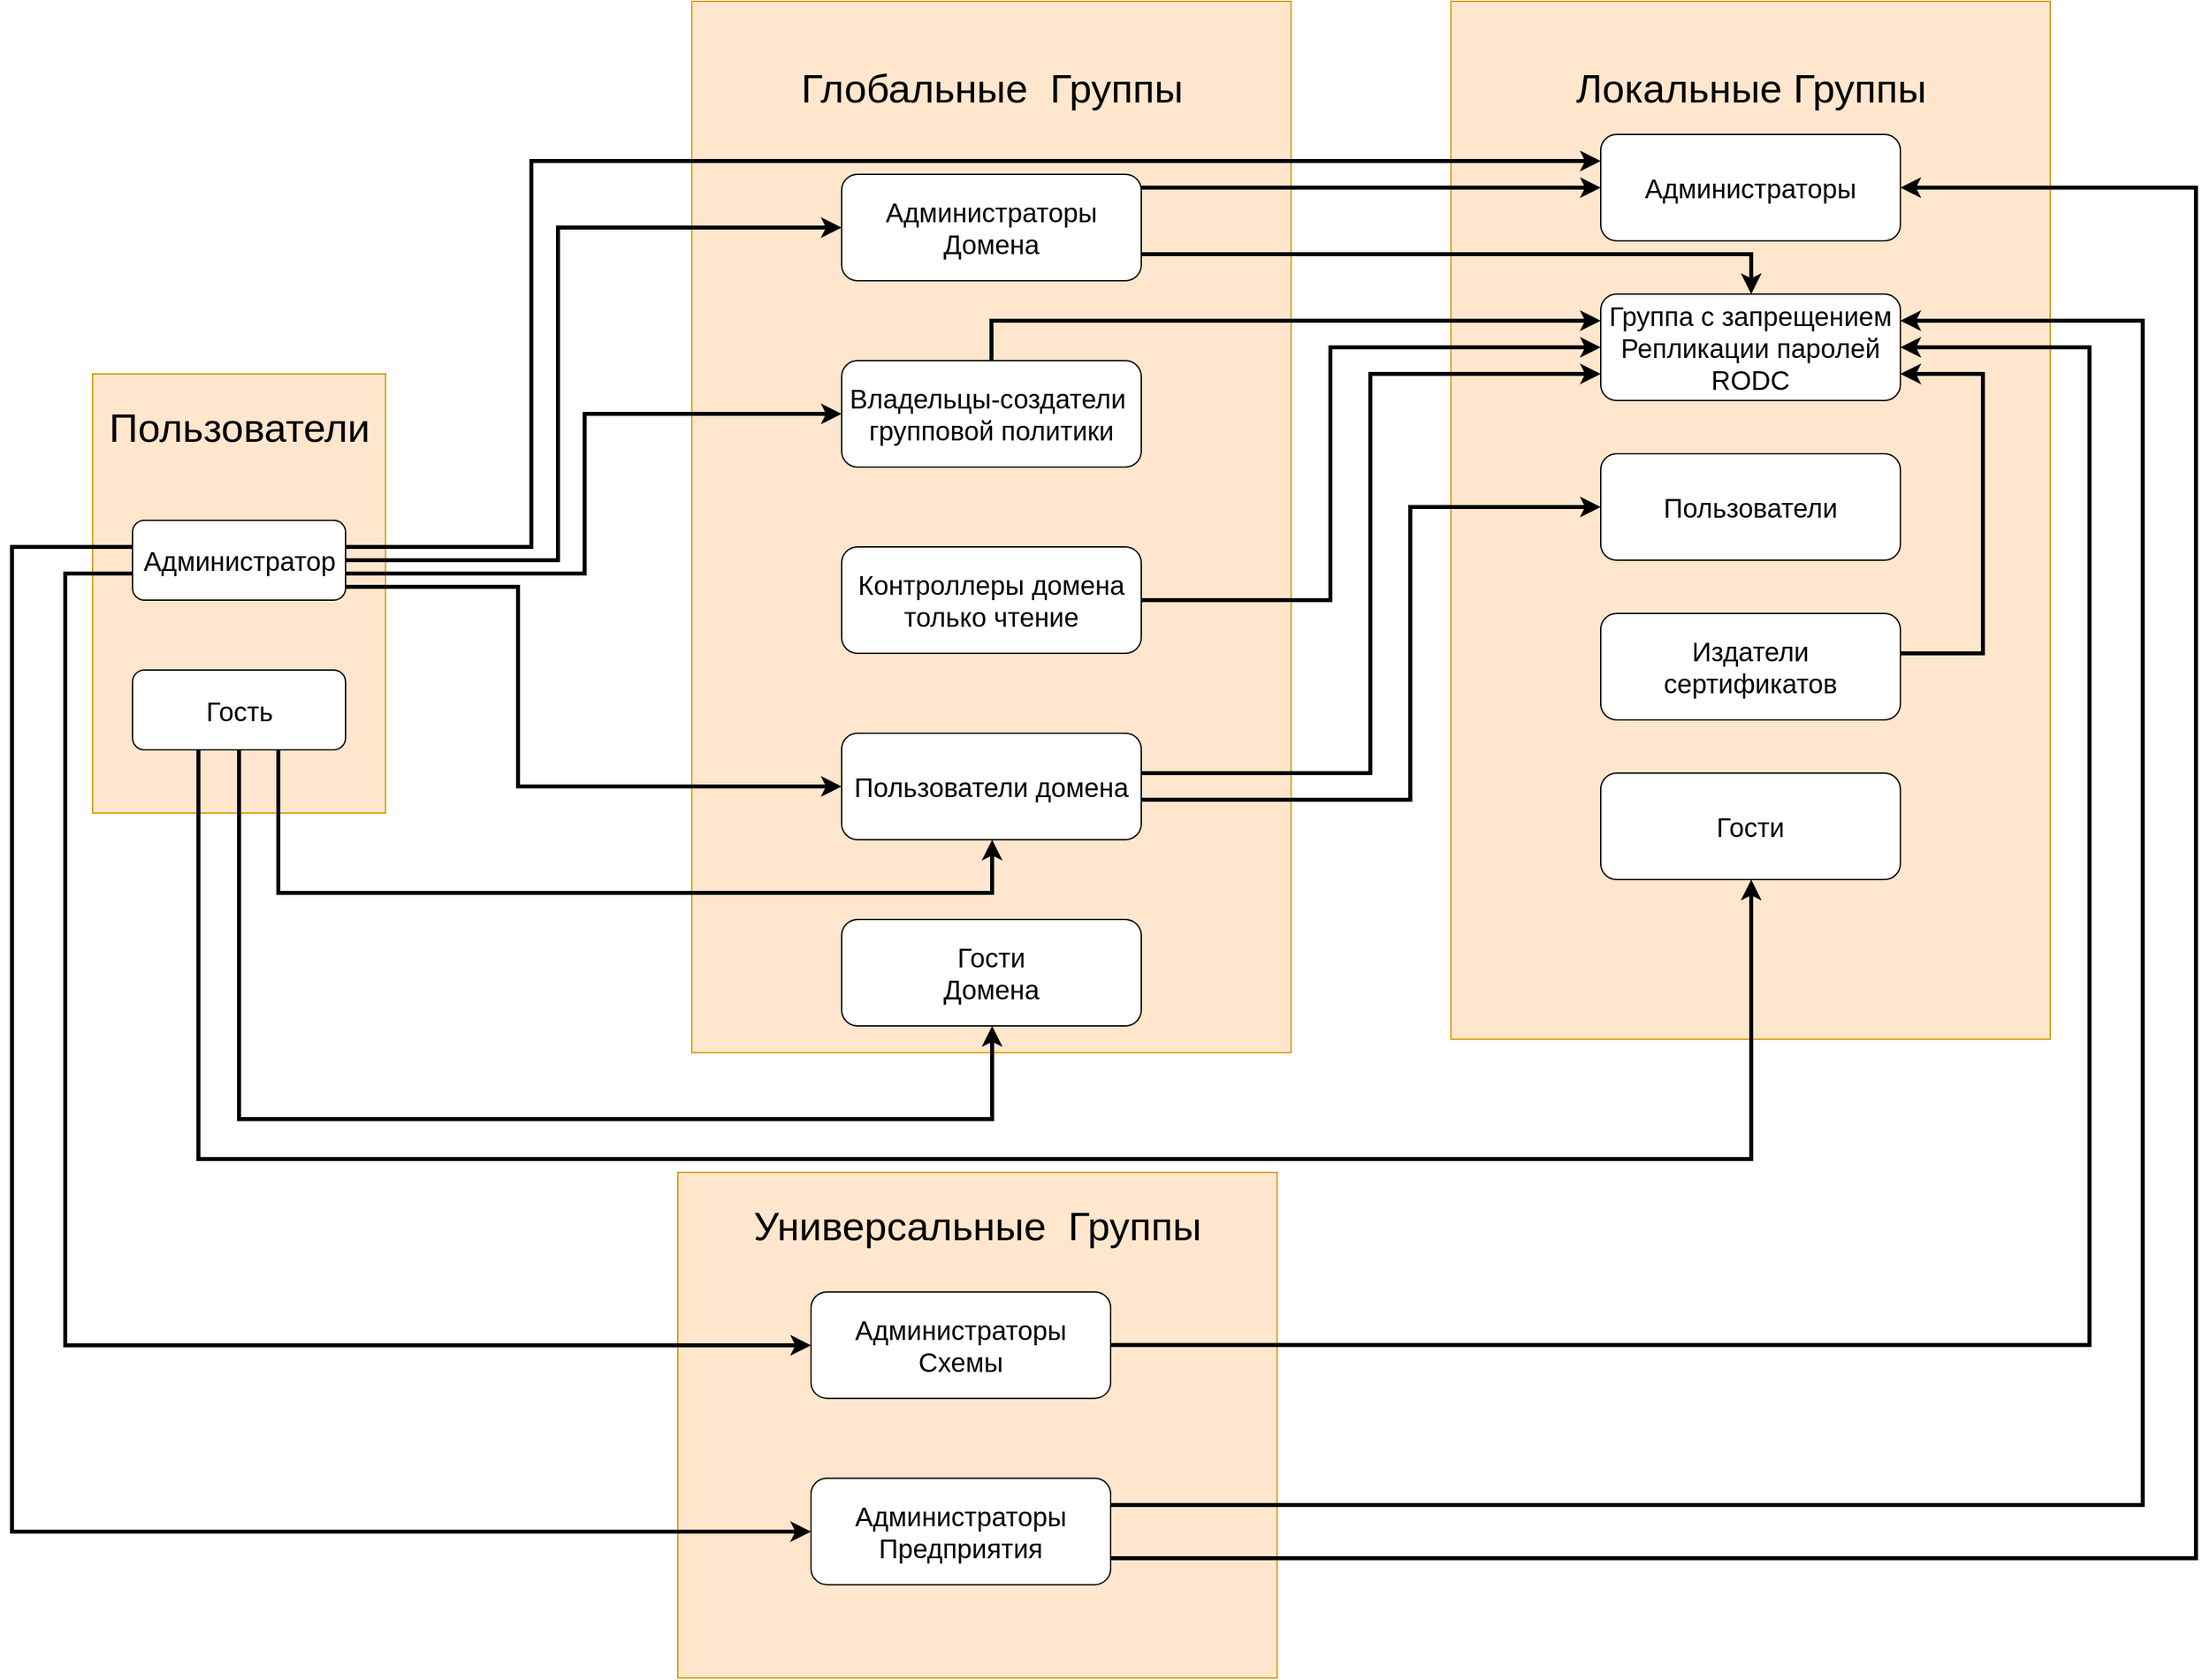 <mxfile version="12.1.3" type="device" pages="1"><diagram id="ILfIMDQJzJn-kmvtQKmy" name="Page-1"><mxGraphModel dx="2347" dy="1285" grid="1" gridSize="10" guides="1" tooltips="1" connect="0" arrows="1" fold="1" page="1" pageScale="1" pageWidth="3300" pageHeight="4681" math="0" shadow="0"><root><mxCell id="0"/><mxCell id="1" parent="0"/><mxCell id="YeBJBfcLPiT48TV95cmW-1" value="" style="rounded=0;whiteSpace=wrap;html=1;fillColor=#ffe6cc;strokeColor=#d79b00;" parent="1" vertex="1"><mxGeometry x="70.5" y="290" width="220" height="330" as="geometry"/></mxCell><mxCell id="YeBJBfcLPiT48TV95cmW-2" value="&lt;span style=&quot;text-align: center ; white-space: normal&quot;&gt;&lt;font style=&quot;font-size: 30px&quot;&gt;Пользователи&lt;/font&gt;&lt;/span&gt;" style="text;html=1;resizable=0;points=[];autosize=1;align=left;verticalAlign=top;spacingTop=-4;" parent="1" vertex="1"><mxGeometry x="80.5" y="310" width="210" height="20" as="geometry"/></mxCell><mxCell id="YeBJBfcLPiT48TV95cmW-3" value="&lt;font style=&quot;font-size: 30px&quot;&gt;Локальные Группы&lt;/font&gt;" style="rounded=0;whiteSpace=wrap;html=1;fillColor=#ffe6cc;strokeColor=#d79b00;spacingTop=-650;" parent="1" vertex="1"><mxGeometry x="1090.5" y="10" width="450" height="780" as="geometry"/></mxCell><mxCell id="YeBJBfcLPiT48TV95cmW-7" value="&lt;font style=&quot;font-size: 30px&quot;&gt;Глобальные&amp;nbsp; Группы&lt;/font&gt;" style="rounded=0;whiteSpace=wrap;html=1;fillColor=#ffe6cc;strokeColor=#d79b00;spacingTop=-660;" parent="1" vertex="1"><mxGeometry x="520.5" y="10" width="450" height="790" as="geometry"/></mxCell><mxCell id="YeBJBfcLPiT48TV95cmW-8" value="&lt;font style=&quot;font-size: 30px&quot;&gt;Универсальные&amp;nbsp; Группы&lt;/font&gt;" style="rounded=0;whiteSpace=wrap;html=1;fillColor=#ffe6cc;strokeColor=#d79b00;spacingTop=-300;" parent="1" vertex="1"><mxGeometry x="510" y="890" width="450" height="380" as="geometry"/></mxCell><mxCell id="MtR1WWygDAIuWVSA4hB5-4" style="edgeStyle=orthogonalEdgeStyle;rounded=0;orthogonalLoop=1;jettySize=auto;html=1;strokeWidth=3;" edge="1" parent="1" source="YeBJBfcLPiT48TV95cmW-9" target="YeBJBfcLPiT48TV95cmW-18"><mxGeometry relative="1" as="geometry"><Array as="points"><mxPoint x="10" y="420"/><mxPoint x="10" y="1160"/></Array></mxGeometry></mxCell><mxCell id="MtR1WWygDAIuWVSA4hB5-14" style="edgeStyle=orthogonalEdgeStyle;rounded=0;orthogonalLoop=1;jettySize=auto;html=1;strokeWidth=3;" edge="1" parent="1" source="YeBJBfcLPiT48TV95cmW-9" target="YeBJBfcLPiT48TV95cmW-17"><mxGeometry relative="1" as="geometry"><Array as="points"><mxPoint x="420" y="430"/><mxPoint x="420" y="180"/></Array></mxGeometry></mxCell><mxCell id="MtR1WWygDAIuWVSA4hB5-15" style="edgeStyle=orthogonalEdgeStyle;rounded=0;orthogonalLoop=1;jettySize=auto;html=1;strokeWidth=3;" edge="1" parent="1" source="YeBJBfcLPiT48TV95cmW-9" target="YeBJBfcLPiT48TV95cmW-32"><mxGeometry relative="1" as="geometry"><Array as="points"><mxPoint x="390" y="450"/><mxPoint x="390" y="600"/></Array></mxGeometry></mxCell><mxCell id="MtR1WWygDAIuWVSA4hB5-16" style="edgeStyle=orthogonalEdgeStyle;rounded=0;orthogonalLoop=1;jettySize=auto;html=1;strokeWidth=3;" edge="1" parent="1" source="YeBJBfcLPiT48TV95cmW-9" target="YeBJBfcLPiT48TV95cmW-20"><mxGeometry relative="1" as="geometry"><Array as="points"><mxPoint x="440" y="440"/><mxPoint x="440" y="320"/></Array></mxGeometry></mxCell><mxCell id="MtR1WWygDAIuWVSA4hB5-17" style="edgeStyle=orthogonalEdgeStyle;rounded=0;orthogonalLoop=1;jettySize=auto;html=1;strokeWidth=3;" edge="1" parent="1" source="YeBJBfcLPiT48TV95cmW-9" target="YeBJBfcLPiT48TV95cmW-11"><mxGeometry relative="1" as="geometry"><Array as="points"><mxPoint x="400" y="420"/><mxPoint x="400" y="130"/></Array></mxGeometry></mxCell><mxCell id="YeBJBfcLPiT48TV95cmW-9" value="&lt;font style=&quot;font-size: 20px&quot;&gt;Администратор&lt;/font&gt;" style="rounded=1;whiteSpace=wrap;html=1;" parent="1" vertex="1"><mxGeometry x="100.5" y="400" width="160" height="60" as="geometry"/></mxCell><mxCell id="MtR1WWygDAIuWVSA4hB5-6" style="edgeStyle=orthogonalEdgeStyle;rounded=0;orthogonalLoop=1;jettySize=auto;html=1;strokeWidth=3;" edge="1" parent="1" source="YeBJBfcLPiT48TV95cmW-10" target="YeBJBfcLPiT48TV95cmW-14"><mxGeometry relative="1" as="geometry"><Array as="points"><mxPoint x="150" y="880"/><mxPoint x="1316" y="880"/></Array></mxGeometry></mxCell><mxCell id="MtR1WWygDAIuWVSA4hB5-7" style="edgeStyle=orthogonalEdgeStyle;rounded=0;orthogonalLoop=1;jettySize=auto;html=1;strokeWidth=3;" edge="1" parent="1" source="YeBJBfcLPiT48TV95cmW-10" target="YeBJBfcLPiT48TV95cmW-21"><mxGeometry relative="1" as="geometry"><Array as="points"><mxPoint x="181" y="850"/><mxPoint x="746" y="850"/></Array></mxGeometry></mxCell><mxCell id="MtR1WWygDAIuWVSA4hB5-13" style="edgeStyle=orthogonalEdgeStyle;rounded=0;orthogonalLoop=1;jettySize=auto;html=1;strokeWidth=3;" edge="1" parent="1" source="YeBJBfcLPiT48TV95cmW-10" target="YeBJBfcLPiT48TV95cmW-32"><mxGeometry relative="1" as="geometry"><Array as="points"><mxPoint x="210" y="680"/><mxPoint x="746" y="680"/></Array></mxGeometry></mxCell><mxCell id="YeBJBfcLPiT48TV95cmW-10" value="&lt;font style=&quot;font-size: 20px&quot;&gt;Гость&lt;/font&gt;" style="rounded=1;whiteSpace=wrap;html=1;" parent="1" vertex="1"><mxGeometry x="100.5" y="512.5" width="160" height="60" as="geometry"/></mxCell><mxCell id="MtR1WWygDAIuWVSA4hB5-8" style="edgeStyle=orthogonalEdgeStyle;rounded=0;orthogonalLoop=1;jettySize=auto;html=1;strokeWidth=3;" edge="1" parent="1" source="YeBJBfcLPiT48TV95cmW-18" target="YeBJBfcLPiT48TV95cmW-11"><mxGeometry relative="1" as="geometry"><Array as="points"><mxPoint x="1650" y="1180"/><mxPoint x="1650" y="150"/></Array></mxGeometry></mxCell><mxCell id="MtR1WWygDAIuWVSA4hB5-20" style="edgeStyle=orthogonalEdgeStyle;rounded=0;orthogonalLoop=1;jettySize=auto;html=1;strokeWidth=3;exitX=0.964;exitY=0.5;exitDx=0;exitDy=0;exitPerimeter=0;" edge="1" parent="1" source="YeBJBfcLPiT48TV95cmW-17" target="YeBJBfcLPiT48TV95cmW-11"><mxGeometry relative="1" as="geometry"><Array as="points"><mxPoint x="850" y="150"/></Array></mxGeometry></mxCell><mxCell id="YeBJBfcLPiT48TV95cmW-11" value="&lt;font style=&quot;font-size: 20px&quot;&gt;Администраторы&lt;/font&gt;" style="rounded=1;whiteSpace=wrap;html=1;" parent="1" vertex="1"><mxGeometry x="1203" y="110" width="225" height="80" as="geometry"/></mxCell><mxCell id="YeBJBfcLPiT48TV95cmW-14" value="&lt;font style=&quot;font-size: 20px&quot;&gt;Гости&lt;/font&gt;" style="rounded=1;whiteSpace=wrap;html=1;" parent="1" vertex="1"><mxGeometry x="1203" y="590" width="225" height="80" as="geometry"/></mxCell><mxCell id="YeBJBfcLPiT48TV95cmW-16" value="&lt;font style=&quot;font-size: 20px&quot;&gt;Пользователи&lt;/font&gt;" style="rounded=1;whiteSpace=wrap;html=1;" parent="1" vertex="1"><mxGeometry x="1203" y="350" width="225" height="80" as="geometry"/></mxCell><mxCell id="MtR1WWygDAIuWVSA4hB5-21" style="edgeStyle=orthogonalEdgeStyle;rounded=0;orthogonalLoop=1;jettySize=auto;html=1;strokeWidth=3;" edge="1" parent="1" source="YeBJBfcLPiT48TV95cmW-17" target="YeBJBfcLPiT48TV95cmW-22"><mxGeometry relative="1" as="geometry"><Array as="points"><mxPoint x="1316" y="200"/></Array></mxGeometry></mxCell><mxCell id="YeBJBfcLPiT48TV95cmW-17" value="&lt;font style=&quot;font-size: 20px&quot;&gt;Администраторы&lt;br&gt;Домена&lt;br&gt;&lt;/font&gt;" style="rounded=1;whiteSpace=wrap;html=1;" parent="1" vertex="1"><mxGeometry x="633" y="140" width="225" height="80" as="geometry"/></mxCell><mxCell id="YeBJBfcLPiT48TV95cmW-18" value="&lt;font style=&quot;font-size: 20px&quot;&gt;Администраторы&lt;br&gt;Предприятия&lt;br&gt;&lt;/font&gt;" style="rounded=1;whiteSpace=wrap;html=1;" parent="1" vertex="1"><mxGeometry x="610" y="1119.833" width="225" height="80" as="geometry"/></mxCell><mxCell id="MtR1WWygDAIuWVSA4hB5-10" style="edgeStyle=orthogonalEdgeStyle;rounded=0;orthogonalLoop=1;jettySize=auto;html=1;strokeWidth=3;" edge="1" parent="1" source="YeBJBfcLPiT48TV95cmW-9" target="YeBJBfcLPiT48TV95cmW-19"><mxGeometry relative="1" as="geometry"><Array as="points"><mxPoint x="50" y="440"/><mxPoint x="50" y="1020"/></Array></mxGeometry></mxCell><mxCell id="YeBJBfcLPiT48TV95cmW-19" value="&lt;font style=&quot;font-size: 20px&quot;&gt;Администраторы&lt;br&gt;Схемы&lt;br&gt;&lt;/font&gt;" style="rounded=1;whiteSpace=wrap;html=1;" parent="1" vertex="1"><mxGeometry x="610" y="979.833" width="225" height="80" as="geometry"/></mxCell><mxCell id="MtR1WWygDAIuWVSA4hB5-22" style="edgeStyle=orthogonalEdgeStyle;rounded=0;orthogonalLoop=1;jettySize=auto;html=1;strokeWidth=3;" edge="1" parent="1" source="YeBJBfcLPiT48TV95cmW-20" target="YeBJBfcLPiT48TV95cmW-22"><mxGeometry relative="1" as="geometry"><Array as="points"><mxPoint x="746" y="250"/></Array></mxGeometry></mxCell><mxCell id="YeBJBfcLPiT48TV95cmW-20" value="&lt;font style=&quot;font-size: 20px&quot;&gt;Владельцы-создатели&amp;nbsp;&lt;br&gt;групповой политики&lt;br&gt;&lt;/font&gt;" style="rounded=1;whiteSpace=wrap;html=1;" parent="1" vertex="1"><mxGeometry x="633" y="280" width="225" height="80" as="geometry"/></mxCell><mxCell id="YeBJBfcLPiT48TV95cmW-21" value="&lt;font style=&quot;font-size: 20px&quot;&gt;Гости&lt;br&gt;Домена&lt;br&gt;&lt;/font&gt;" style="rounded=1;whiteSpace=wrap;html=1;" parent="1" vertex="1"><mxGeometry x="633" y="700" width="225" height="80" as="geometry"/></mxCell><mxCell id="MtR1WWygDAIuWVSA4hB5-9" style="edgeStyle=orthogonalEdgeStyle;rounded=0;orthogonalLoop=1;jettySize=auto;html=1;strokeWidth=3;" edge="1" parent="1" source="YeBJBfcLPiT48TV95cmW-18" target="YeBJBfcLPiT48TV95cmW-22"><mxGeometry relative="1" as="geometry"><Array as="points"><mxPoint x="1610" y="1140"/><mxPoint x="1610" y="250"/></Array></mxGeometry></mxCell><mxCell id="MtR1WWygDAIuWVSA4hB5-12" style="edgeStyle=orthogonalEdgeStyle;rounded=0;orthogonalLoop=1;jettySize=auto;html=1;strokeWidth=3;" edge="1" parent="1" source="YeBJBfcLPiT48TV95cmW-19" target="YeBJBfcLPiT48TV95cmW-22"><mxGeometry relative="1" as="geometry"><Array as="points"><mxPoint x="1570" y="1020"/><mxPoint x="1570" y="270"/></Array></mxGeometry></mxCell><mxCell id="YeBJBfcLPiT48TV95cmW-22" value="&lt;font style=&quot;font-size: 20px&quot;&gt;Группа с запрещением&lt;br&gt;Репликации паролей RODC&lt;br&gt;&lt;/font&gt;" style="rounded=1;whiteSpace=wrap;html=1;" parent="1" vertex="1"><mxGeometry x="1203" y="230" width="225" height="80" as="geometry"/></mxCell><mxCell id="MtR1WWygDAIuWVSA4hB5-19" style="edgeStyle=orthogonalEdgeStyle;rounded=0;orthogonalLoop=1;jettySize=auto;html=1;strokeWidth=3;" edge="1" parent="1" source="YeBJBfcLPiT48TV95cmW-24" target="YeBJBfcLPiT48TV95cmW-22"><mxGeometry relative="1" as="geometry"><Array as="points"><mxPoint x="1490" y="500"/><mxPoint x="1490" y="290"/></Array></mxGeometry></mxCell><mxCell id="YeBJBfcLPiT48TV95cmW-24" value="&lt;font style=&quot;font-size: 20px&quot;&gt;Издатели сертификатов&lt;br&gt;&lt;/font&gt;" style="rounded=1;whiteSpace=wrap;html=1;" parent="1" vertex="1"><mxGeometry x="1203" y="470" width="225" height="80" as="geometry"/></mxCell><mxCell id="MtR1WWygDAIuWVSA4hB5-23" style="edgeStyle=orthogonalEdgeStyle;rounded=0;orthogonalLoop=1;jettySize=auto;html=1;strokeWidth=3;" edge="1" parent="1" source="YeBJBfcLPiT48TV95cmW-27" target="YeBJBfcLPiT48TV95cmW-22"><mxGeometry relative="1" as="geometry"><Array as="points"><mxPoint x="1000" y="460"/><mxPoint x="1000" y="270"/></Array></mxGeometry></mxCell><mxCell id="YeBJBfcLPiT48TV95cmW-27" value="&lt;font style=&quot;font-size: 20px&quot;&gt;Контроллеры домена&lt;br&gt;только чтение&lt;br&gt;&lt;/font&gt;" style="rounded=1;whiteSpace=wrap;html=1;" parent="1" vertex="1"><mxGeometry x="633" y="420" width="225" height="80" as="geometry"/></mxCell><mxCell id="MtR1WWygDAIuWVSA4hB5-18" style="edgeStyle=orthogonalEdgeStyle;rounded=0;orthogonalLoop=1;jettySize=auto;html=1;entryX=0;entryY=0.5;entryDx=0;entryDy=0;entryPerimeter=0;strokeWidth=3;" edge="1" parent="1" source="YeBJBfcLPiT48TV95cmW-32" target="YeBJBfcLPiT48TV95cmW-16"><mxGeometry relative="1" as="geometry"><Array as="points"><mxPoint x="1060" y="610"/><mxPoint x="1060" y="390"/></Array></mxGeometry></mxCell><mxCell id="MtR1WWygDAIuWVSA4hB5-24" style="edgeStyle=orthogonalEdgeStyle;rounded=0;orthogonalLoop=1;jettySize=auto;html=1;strokeWidth=3;" edge="1" parent="1" source="YeBJBfcLPiT48TV95cmW-32" target="YeBJBfcLPiT48TV95cmW-22"><mxGeometry relative="1" as="geometry"><Array as="points"><mxPoint x="1030" y="590"/><mxPoint x="1030" y="290"/></Array></mxGeometry></mxCell><mxCell id="YeBJBfcLPiT48TV95cmW-32" value="&lt;font style=&quot;font-size: 20px&quot;&gt;Пользователи домена&lt;br&gt;&lt;/font&gt;" style="rounded=1;whiteSpace=wrap;html=1;" parent="1" vertex="1"><mxGeometry x="633" y="560" width="225" height="80" as="geometry"/></mxCell></root></mxGraphModel></diagram></mxfile>